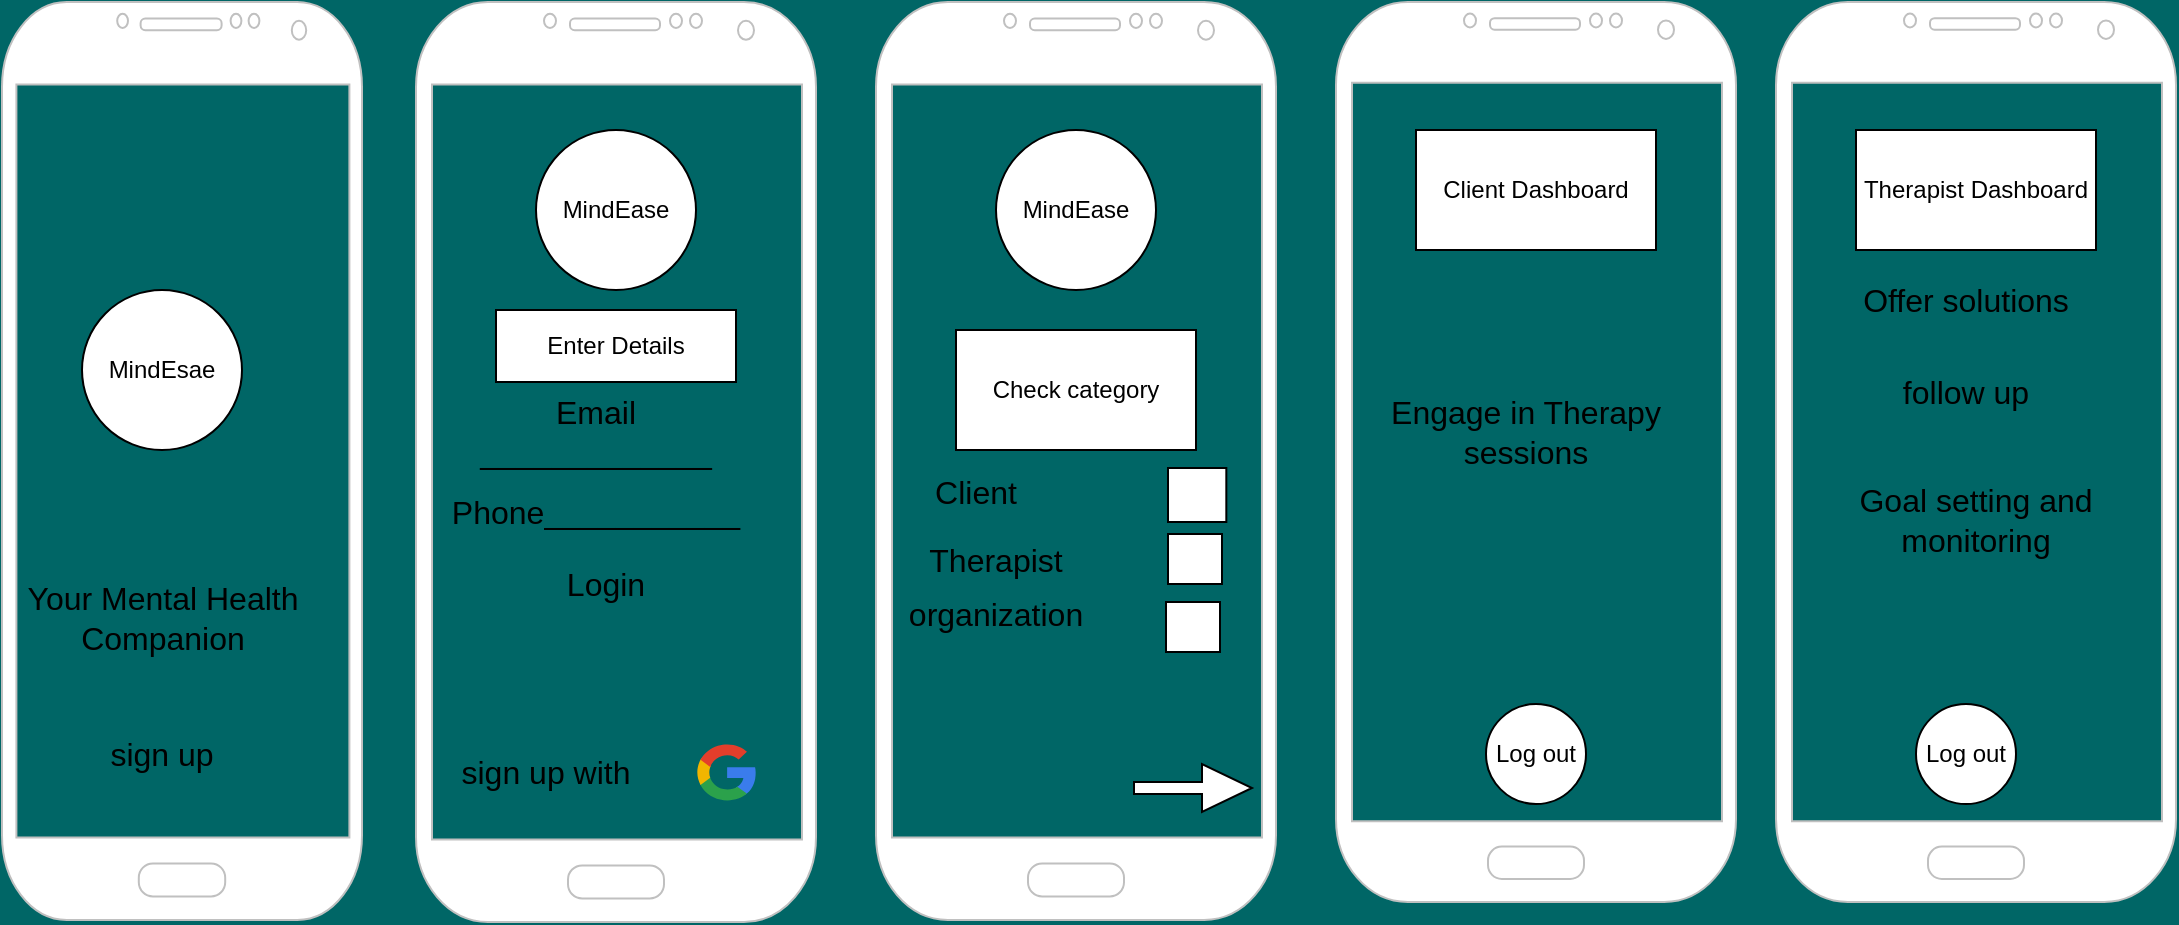 <mxfile version="24.6.4" type="google">
  <diagram name="Page-1" id="fPaACOdC81saoHEJNqDq">
    <mxGraphModel grid="1" page="0" gridSize="10" guides="1" tooltips="1" connect="1" arrows="1" fold="1" pageScale="1" pageWidth="850" pageHeight="1100" background="#006666" math="0" shadow="0">
      <root>
        <mxCell id="0" />
        <mxCell id="1" parent="0" />
        <mxCell id="hWtYgj3VgEDyoIT9tjff-1" value="" style="verticalLabelPosition=bottom;verticalAlign=top;html=1;shadow=0;dashed=0;strokeWidth=1;shape=mxgraph.android.phone2;strokeColor=#c0c0c0;" vertex="1" parent="1">
          <mxGeometry x="-1160" y="-320" width="180" height="459" as="geometry" />
        </mxCell>
        <mxCell id="hWtYgj3VgEDyoIT9tjff-3" value="MindEsae" style="ellipse;whiteSpace=wrap;html=1;aspect=fixed;" vertex="1" parent="1">
          <mxGeometry x="-1120" y="-176" width="80" height="80" as="geometry" />
        </mxCell>
        <mxCell id="hWtYgj3VgEDyoIT9tjff-4" value="" style="verticalLabelPosition=bottom;verticalAlign=top;html=1;shadow=0;dashed=0;strokeWidth=1;shape=mxgraph.android.phone2;strokeColor=#c0c0c0;" vertex="1" parent="1">
          <mxGeometry x="-723" y="-320" width="200" height="459" as="geometry" />
        </mxCell>
        <mxCell id="hWtYgj3VgEDyoIT9tjff-6" value="MindEase" style="ellipse;whiteSpace=wrap;html=1;aspect=fixed;" vertex="1" parent="1">
          <mxGeometry x="-663" y="-256" width="80" height="80" as="geometry" />
        </mxCell>
        <mxCell id="5Kjr9UMDv22PJRdJNVOi-13" value="Your Mental Health Companion" style="text;html=1;align=center;verticalAlign=middle;whiteSpace=wrap;rounded=0;fontSize=16;" vertex="1" parent="1">
          <mxGeometry x="-1156.5" y="-66" width="153" height="107" as="geometry" />
        </mxCell>
        <mxCell id="5Kjr9UMDv22PJRdJNVOi-14" value="sign up" style="text;html=1;align=center;verticalAlign=middle;whiteSpace=wrap;rounded=0;fontSize=16;" vertex="1" parent="1">
          <mxGeometry x="-1110" y="41" width="60" height="30" as="geometry" />
        </mxCell>
        <mxCell id="5Kjr9UMDv22PJRdJNVOi-16" value="Check category" style="rounded=0;whiteSpace=wrap;html=1;" vertex="1" parent="1">
          <mxGeometry x="-683" y="-156" width="120" height="60" as="geometry" />
        </mxCell>
        <mxCell id="5Kjr9UMDv22PJRdJNVOi-17" value="" style="rounded=0;whiteSpace=wrap;html=1;" vertex="1" parent="1">
          <mxGeometry x="-577" y="-87" width="29.16" height="27" as="geometry" />
        </mxCell>
        <mxCell id="5Kjr9UMDv22PJRdJNVOi-18" value="" style="rounded=0;whiteSpace=wrap;html=1;" vertex="1" parent="1">
          <mxGeometry x="-577" y="-54" width="27" height="25" as="geometry" />
        </mxCell>
        <mxCell id="5Kjr9UMDv22PJRdJNVOi-19" value="Client" style="text;html=1;align=center;verticalAlign=middle;whiteSpace=wrap;rounded=0;fontSize=16;" vertex="1" parent="1">
          <mxGeometry x="-703" y="-88" width="60" height="26" as="geometry" />
        </mxCell>
        <mxCell id="5Kjr9UMDv22PJRdJNVOi-20" value="Therapist" style="text;html=1;align=center;verticalAlign=middle;whiteSpace=wrap;rounded=0;fontSize=16;" vertex="1" parent="1">
          <mxGeometry x="-713" y="-56.5" width="100" height="30" as="geometry" />
        </mxCell>
        <mxCell id="5Kjr9UMDv22PJRdJNVOi-22" value="" style="html=1;shadow=0;dashed=0;align=center;verticalAlign=middle;shape=mxgraph.arrows2.arrow;dy=0.75;dx=25;notch=0;" vertex="1" parent="1">
          <mxGeometry x="-594" y="61" width="59" height="24" as="geometry" />
        </mxCell>
        <mxCell id="5Kjr9UMDv22PJRdJNVOi-25" value="" style="verticalLabelPosition=bottom;verticalAlign=top;html=1;shadow=0;dashed=0;strokeWidth=1;shape=mxgraph.android.phone2;strokeColor=#c0c0c0;" vertex="1" parent="1">
          <mxGeometry x="-953" y="-320" width="200" height="460" as="geometry" />
        </mxCell>
        <mxCell id="5Kjr9UMDv22PJRdJNVOi-28" value="MindEase" style="ellipse;whiteSpace=wrap;html=1;aspect=fixed;" vertex="1" parent="1">
          <mxGeometry x="-893" y="-256" width="80" height="80" as="geometry" />
        </mxCell>
        <mxCell id="5Kjr9UMDv22PJRdJNVOi-29" value="Enter Details" style="rounded=0;whiteSpace=wrap;html=1;" vertex="1" parent="1">
          <mxGeometry x="-913" y="-166" width="120" height="36" as="geometry" />
        </mxCell>
        <mxCell id="5Kjr9UMDv22PJRdJNVOi-30" value="Email&lt;div&gt;_____________&lt;/div&gt;" style="text;html=1;align=center;verticalAlign=middle;whiteSpace=wrap;rounded=0;fontSize=16;" vertex="1" parent="1">
          <mxGeometry x="-893" y="-120" width="60" height="30" as="geometry" />
        </mxCell>
        <mxCell id="5Kjr9UMDv22PJRdJNVOi-32" value="Phone___________" style="text;html=1;align=center;verticalAlign=middle;whiteSpace=wrap;rounded=0;fontSize=16;" vertex="1" parent="1">
          <mxGeometry x="-893" y="-80" width="60" height="30" as="geometry" />
        </mxCell>
        <mxCell id="5Kjr9UMDv22PJRdJNVOi-33" value="Login" style="text;html=1;align=center;verticalAlign=middle;whiteSpace=wrap;rounded=0;fontSize=16;" vertex="1" parent="1">
          <mxGeometry x="-883" y="-44" width="50" height="30" as="geometry" />
        </mxCell>
        <mxCell id="5Kjr9UMDv22PJRdJNVOi-38" value="" style="group" connectable="0" vertex="1" parent="1">
          <mxGeometry x="-933" y="50" width="150" height="30" as="geometry" />
        </mxCell>
        <mxCell id="5Kjr9UMDv22PJRdJNVOi-34" value="sign up with" style="text;html=1;align=center;verticalAlign=middle;whiteSpace=wrap;rounded=0;fontSize=16;" vertex="1" parent="5Kjr9UMDv22PJRdJNVOi-38">
          <mxGeometry width="90" height="30" as="geometry" />
        </mxCell>
        <mxCell id="5Kjr9UMDv22PJRdJNVOi-36" value="" style="dashed=0;outlineConnect=0;html=1;align=center;labelPosition=center;verticalLabelPosition=bottom;verticalAlign=top;shape=mxgraph.weblogos.google" vertex="1" parent="5Kjr9UMDv22PJRdJNVOi-38">
          <mxGeometry x="120" width="30" height="30" as="geometry" />
        </mxCell>
        <mxCell id="5Kjr9UMDv22PJRdJNVOi-39" value="organization" style="text;html=1;align=center;verticalAlign=middle;whiteSpace=wrap;rounded=0;fontSize=16;" vertex="1" parent="1">
          <mxGeometry x="-693" y="-29" width="60" height="30" as="geometry" />
        </mxCell>
        <mxCell id="5Kjr9UMDv22PJRdJNVOi-40" value="" style="rounded=0;whiteSpace=wrap;html=1;" vertex="1" parent="1">
          <mxGeometry x="-578" y="-20" width="27" height="25" as="geometry" />
        </mxCell>
        <mxCell id="5Kjr9UMDv22PJRdJNVOi-41" value="" style="verticalLabelPosition=bottom;verticalAlign=top;html=1;shadow=0;dashed=0;strokeWidth=1;shape=mxgraph.android.phone2;strokeColor=#c0c0c0;" vertex="1" parent="1">
          <mxGeometry x="-493" y="-320" width="200" height="450" as="geometry" />
        </mxCell>
        <mxCell id="5Kjr9UMDv22PJRdJNVOi-42" value="Client Dashboard" style="rounded=0;whiteSpace=wrap;html=1;" vertex="1" parent="1">
          <mxGeometry x="-453" y="-256" width="120" height="60" as="geometry" />
        </mxCell>
        <mxCell id="5Kjr9UMDv22PJRdJNVOi-44" value="" style="verticalLabelPosition=bottom;verticalAlign=top;html=1;shadow=0;dashed=0;strokeWidth=1;shape=mxgraph.android.phone2;strokeColor=#c0c0c0;" vertex="1" parent="1">
          <mxGeometry x="-273" y="-320" width="200" height="450" as="geometry" />
        </mxCell>
        <mxCell id="5Kjr9UMDv22PJRdJNVOi-47" value="Engage in Therapy sessions" style="text;html=1;align=center;verticalAlign=middle;whiteSpace=wrap;rounded=0;fontSize=16;" vertex="1" parent="1">
          <mxGeometry x="-493" y="-120" width="190" height="30" as="geometry" />
        </mxCell>
        <mxCell id="5Kjr9UMDv22PJRdJNVOi-49" value="Offer solutions" style="text;html=1;align=center;verticalAlign=middle;whiteSpace=wrap;rounded=0;fontSize=16;" vertex="1" parent="1">
          <mxGeometry x="-233" y="-186" width="110" height="30" as="geometry" />
        </mxCell>
        <mxCell id="5Kjr9UMDv22PJRdJNVOi-50" value="follow up" style="text;html=1;align=center;verticalAlign=middle;whiteSpace=wrap;rounded=0;fontSize=16;" vertex="1" parent="1">
          <mxGeometry x="-228" y="-140" width="100" height="30" as="geometry" />
        </mxCell>
        <mxCell id="5Kjr9UMDv22PJRdJNVOi-51" value="Goal setting and monitoring" style="text;html=1;align=center;verticalAlign=middle;whiteSpace=wrap;rounded=0;fontSize=16;" vertex="1" parent="1">
          <mxGeometry x="-263" y="-76" width="180" height="30" as="geometry" />
        </mxCell>
        <mxCell id="5Kjr9UMDv22PJRdJNVOi-52" value="Therapist Dashboard" style="rounded=0;whiteSpace=wrap;html=1;" vertex="1" parent="1">
          <mxGeometry x="-233" y="-256" width="120" height="60" as="geometry" />
        </mxCell>
        <mxCell id="5Kjr9UMDv22PJRdJNVOi-55" value="Log out" style="ellipse;whiteSpace=wrap;html=1;aspect=fixed;" vertex="1" parent="1">
          <mxGeometry x="-418" y="31" width="50" height="50" as="geometry" />
        </mxCell>
        <mxCell id="5Kjr9UMDv22PJRdJNVOi-56" value="Log out" style="ellipse;whiteSpace=wrap;html=1;aspect=fixed;" vertex="1" parent="1">
          <mxGeometry x="-203" y="31" width="50" height="50" as="geometry" />
        </mxCell>
      </root>
    </mxGraphModel>
  </diagram>
</mxfile>
